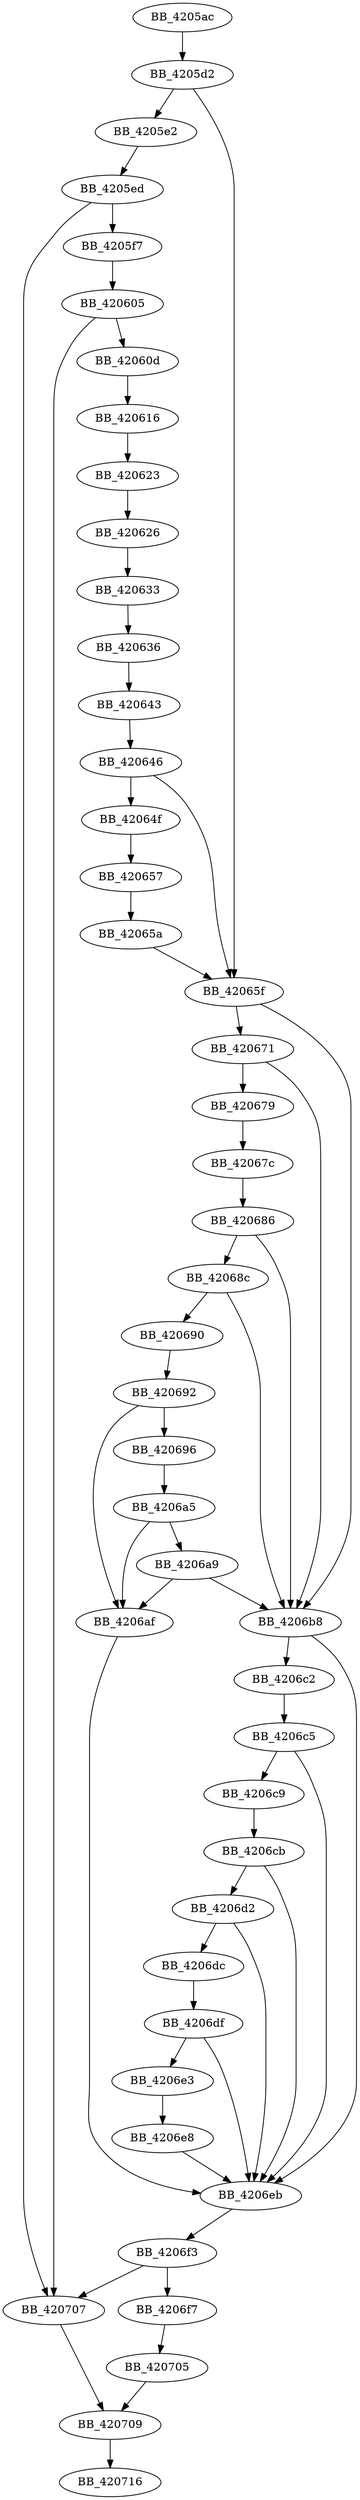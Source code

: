 DiGraph sub_4205AC{
BB_4205ac->BB_4205d2
BB_4205d2->BB_4205e2
BB_4205d2->BB_42065f
BB_4205e2->BB_4205ed
BB_4205ed->BB_4205f7
BB_4205ed->BB_420707
BB_4205f7->BB_420605
BB_420605->BB_42060d
BB_420605->BB_420707
BB_42060d->BB_420616
BB_420616->BB_420623
BB_420623->BB_420626
BB_420626->BB_420633
BB_420633->BB_420636
BB_420636->BB_420643
BB_420643->BB_420646
BB_420646->BB_42064f
BB_420646->BB_42065f
BB_42064f->BB_420657
BB_420657->BB_42065a
BB_42065a->BB_42065f
BB_42065f->BB_420671
BB_42065f->BB_4206b8
BB_420671->BB_420679
BB_420671->BB_4206b8
BB_420679->BB_42067c
BB_42067c->BB_420686
BB_420686->BB_42068c
BB_420686->BB_4206b8
BB_42068c->BB_420690
BB_42068c->BB_4206b8
BB_420690->BB_420692
BB_420692->BB_420696
BB_420692->BB_4206af
BB_420696->BB_4206a5
BB_4206a5->BB_4206a9
BB_4206a5->BB_4206af
BB_4206a9->BB_4206af
BB_4206a9->BB_4206b8
BB_4206af->BB_4206eb
BB_4206b8->BB_4206c2
BB_4206b8->BB_4206eb
BB_4206c2->BB_4206c5
BB_4206c5->BB_4206c9
BB_4206c5->BB_4206eb
BB_4206c9->BB_4206cb
BB_4206cb->BB_4206d2
BB_4206cb->BB_4206eb
BB_4206d2->BB_4206dc
BB_4206d2->BB_4206eb
BB_4206dc->BB_4206df
BB_4206df->BB_4206e3
BB_4206df->BB_4206eb
BB_4206e3->BB_4206e8
BB_4206e8->BB_4206eb
BB_4206eb->BB_4206f3
BB_4206f3->BB_4206f7
BB_4206f3->BB_420707
BB_4206f7->BB_420705
BB_420705->BB_420709
BB_420707->BB_420709
BB_420709->BB_420716
}

